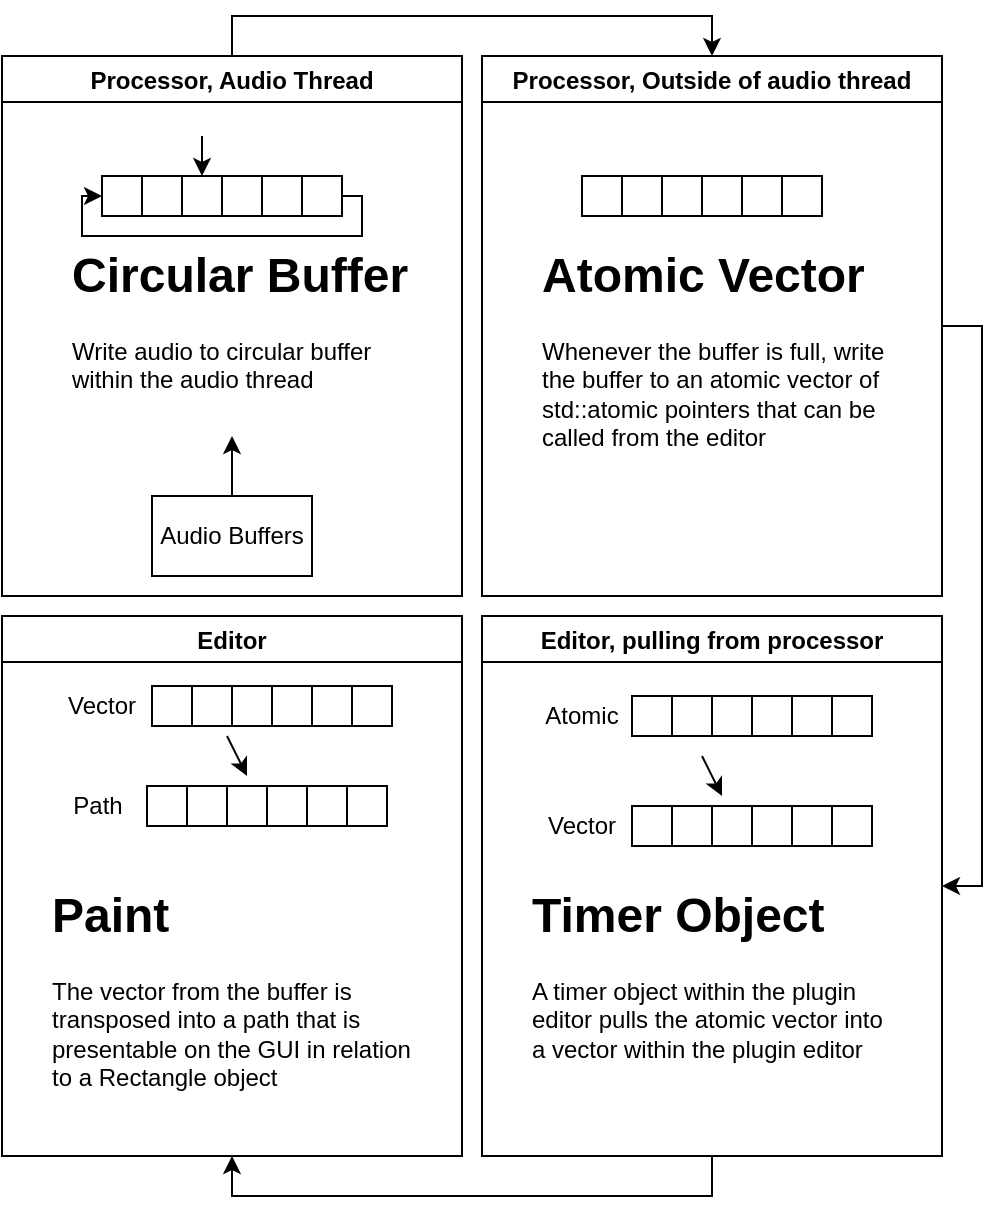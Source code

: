 <mxfile version="20.3.0" type="device"><diagram id="QSFiCn9335PCR9b4c_NI" name="Page-1"><mxGraphModel dx="1123" dy="713" grid="1" gridSize="10" guides="1" tooltips="1" connect="1" arrows="1" fold="1" page="1" pageScale="1" pageWidth="827" pageHeight="1169" math="0" shadow="0"><root><mxCell id="0"/><mxCell id="1" parent="0"/><mxCell id="nVlMyFjh_R1pOyQ6miJx-39" style="edgeStyle=orthogonalEdgeStyle;rounded=0;orthogonalLoop=1;jettySize=auto;html=1;exitX=1;exitY=0.5;exitDx=0;exitDy=0;entryX=1;entryY=0.5;entryDx=0;entryDy=0;" edge="1" parent="1" source="nVlMyFjh_R1pOyQ6miJx-34" target="nVlMyFjh_R1pOyQ6miJx-37"><mxGeometry relative="1" as="geometry"/></mxCell><mxCell id="nVlMyFjh_R1pOyQ6miJx-34" value="Processor, Outside of audio thread" style="swimlane;fillStyle=auto;fillColor=none;" vertex="1" parent="1"><mxGeometry x="320" y="80" width="230" height="270" as="geometry"/></mxCell><mxCell id="nVlMyFjh_R1pOyQ6miJx-28" value="&lt;h1&gt;Atomic Vector&lt;/h1&gt;&lt;div&gt;Whenever the buffer is full, write the buffer to an atomic vector of std::atomic pointers that can be called from the editor&lt;/div&gt;" style="text;html=1;strokeColor=none;fillColor=none;spacing=5;spacingTop=-20;whiteSpace=wrap;overflow=hidden;rounded=0;" vertex="1" parent="nVlMyFjh_R1pOyQ6miJx-34"><mxGeometry x="25" y="90" width="190" height="120" as="geometry"/></mxCell><mxCell id="nVlMyFjh_R1pOyQ6miJx-8" value="" style="rounded=0;whiteSpace=wrap;html=1;" vertex="1" parent="1"><mxGeometry x="130" y="140" width="20" height="20" as="geometry"/></mxCell><mxCell id="nVlMyFjh_R1pOyQ6miJx-9" value="" style="rounded=0;whiteSpace=wrap;html=1;" vertex="1" parent="1"><mxGeometry x="150" y="140" width="20" height="20" as="geometry"/></mxCell><mxCell id="nVlMyFjh_R1pOyQ6miJx-10" value="" style="rounded=0;whiteSpace=wrap;html=1;" vertex="1" parent="1"><mxGeometry x="170" y="140" width="20" height="20" as="geometry"/></mxCell><mxCell id="nVlMyFjh_R1pOyQ6miJx-11" value="" style="rounded=0;whiteSpace=wrap;html=1;" vertex="1" parent="1"><mxGeometry x="190" y="140" width="20" height="20" as="geometry"/></mxCell><mxCell id="nVlMyFjh_R1pOyQ6miJx-12" value="" style="rounded=0;whiteSpace=wrap;html=1;" vertex="1" parent="1"><mxGeometry x="210" y="140" width="20" height="20" as="geometry"/></mxCell><mxCell id="nVlMyFjh_R1pOyQ6miJx-13" value="" style="rounded=0;whiteSpace=wrap;html=1;" vertex="1" parent="1"><mxGeometry x="230" y="140" width="20" height="20" as="geometry"/></mxCell><mxCell id="nVlMyFjh_R1pOyQ6miJx-14" value="" style="endArrow=classic;html=1;rounded=0;exitX=1;exitY=0.5;exitDx=0;exitDy=0;entryX=0;entryY=0.5;entryDx=0;entryDy=0;" edge="1" parent="1" source="nVlMyFjh_R1pOyQ6miJx-13" target="nVlMyFjh_R1pOyQ6miJx-8"><mxGeometry width="50" height="50" relative="1" as="geometry"><mxPoint x="220" y="200" as="sourcePoint"/><mxPoint x="270" y="150" as="targetPoint"/><Array as="points"><mxPoint x="260" y="150"/><mxPoint x="260" y="170"/><mxPoint x="190" y="170"/><mxPoint x="120" y="170"/><mxPoint x="120" y="150"/></Array></mxGeometry></mxCell><mxCell id="nVlMyFjh_R1pOyQ6miJx-15" value="" style="endArrow=classic;html=1;rounded=0;entryX=0.5;entryY=0;entryDx=0;entryDy=0;" edge="1" parent="1" target="nVlMyFjh_R1pOyQ6miJx-10"><mxGeometry width="50" height="50" relative="1" as="geometry"><mxPoint x="180" y="120" as="sourcePoint"/><mxPoint x="220" y="110" as="targetPoint"/></mxGeometry></mxCell><mxCell id="nVlMyFjh_R1pOyQ6miJx-16" value="&lt;h1&gt;Circular Buffer&lt;/h1&gt;&lt;div&gt;Write audio to circular buffer within the audio thread&lt;/div&gt;" style="text;html=1;strokeColor=none;fillColor=none;spacing=5;spacingTop=-20;whiteSpace=wrap;overflow=hidden;rounded=0;" vertex="1" parent="1"><mxGeometry x="110" y="170" width="180" height="90" as="geometry"/></mxCell><mxCell id="nVlMyFjh_R1pOyQ6miJx-20" value="" style="rounded=0;whiteSpace=wrap;html=1;" vertex="1" parent="1"><mxGeometry x="370" y="140" width="20" height="20" as="geometry"/></mxCell><mxCell id="nVlMyFjh_R1pOyQ6miJx-21" value="" style="rounded=0;whiteSpace=wrap;html=1;" vertex="1" parent="1"><mxGeometry x="390" y="140" width="20" height="20" as="geometry"/></mxCell><mxCell id="nVlMyFjh_R1pOyQ6miJx-22" value="" style="rounded=0;whiteSpace=wrap;html=1;" vertex="1" parent="1"><mxGeometry x="410" y="140" width="20" height="20" as="geometry"/></mxCell><mxCell id="nVlMyFjh_R1pOyQ6miJx-23" value="" style="rounded=0;whiteSpace=wrap;html=1;" vertex="1" parent="1"><mxGeometry x="430" y="140" width="20" height="20" as="geometry"/></mxCell><mxCell id="nVlMyFjh_R1pOyQ6miJx-24" value="" style="rounded=0;whiteSpace=wrap;html=1;" vertex="1" parent="1"><mxGeometry x="450" y="140" width="20" height="20" as="geometry"/></mxCell><mxCell id="nVlMyFjh_R1pOyQ6miJx-25" value="" style="rounded=0;whiteSpace=wrap;html=1;" vertex="1" parent="1"><mxGeometry x="470" y="140" width="20" height="20" as="geometry"/></mxCell><mxCell id="nVlMyFjh_R1pOyQ6miJx-32" value="" style="edgeStyle=orthogonalEdgeStyle;rounded=0;orthogonalLoop=1;jettySize=auto;html=1;entryX=0.5;entryY=1;entryDx=0;entryDy=0;" edge="1" parent="1" source="nVlMyFjh_R1pOyQ6miJx-30"><mxGeometry relative="1" as="geometry"><mxPoint x="195" y="270.0" as="targetPoint"/></mxGeometry></mxCell><mxCell id="nVlMyFjh_R1pOyQ6miJx-30" value="Audio Buffers" style="rounded=0;whiteSpace=wrap;html=1;fillStyle=auto;" vertex="1" parent="1"><mxGeometry x="155" y="300" width="80" height="40" as="geometry"/></mxCell><mxCell id="nVlMyFjh_R1pOyQ6miJx-36" style="edgeStyle=orthogonalEdgeStyle;rounded=0;orthogonalLoop=1;jettySize=auto;html=1;exitX=0.5;exitY=0;exitDx=0;exitDy=0;entryX=0.5;entryY=0;entryDx=0;entryDy=0;" edge="1" parent="1" source="nVlMyFjh_R1pOyQ6miJx-33" target="nVlMyFjh_R1pOyQ6miJx-34"><mxGeometry relative="1" as="geometry"/></mxCell><mxCell id="nVlMyFjh_R1pOyQ6miJx-33" value="Processor, Audio Thread" style="swimlane;fillStyle=auto;fillColor=none;" vertex="1" parent="1"><mxGeometry x="80" y="80" width="230" height="270" as="geometry"/></mxCell><mxCell id="nVlMyFjh_R1pOyQ6miJx-74" style="edgeStyle=orthogonalEdgeStyle;rounded=0;orthogonalLoop=1;jettySize=auto;html=1;exitX=0.5;exitY=1;exitDx=0;exitDy=0;entryX=0.5;entryY=1;entryDx=0;entryDy=0;" edge="1" parent="1" source="nVlMyFjh_R1pOyQ6miJx-37" target="nVlMyFjh_R1pOyQ6miJx-58"><mxGeometry relative="1" as="geometry"/></mxCell><mxCell id="nVlMyFjh_R1pOyQ6miJx-37" value="Editor, pulling from processor" style="swimlane;fillStyle=auto;fillColor=none;" vertex="1" parent="1"><mxGeometry x="320" y="360" width="230" height="270" as="geometry"/></mxCell><mxCell id="nVlMyFjh_R1pOyQ6miJx-40" value="&lt;h1&gt;Timer Object&lt;/h1&gt;&lt;div&gt;A timer object within the plugin editor pulls the atomic vector into a vector within the plugin editor&lt;/div&gt;" style="text;html=1;strokeColor=none;fillColor=none;spacing=5;spacingTop=-20;whiteSpace=wrap;overflow=hidden;rounded=0;" vertex="1" parent="nVlMyFjh_R1pOyQ6miJx-37"><mxGeometry x="20" y="130" width="190" height="120" as="geometry"/></mxCell><mxCell id="nVlMyFjh_R1pOyQ6miJx-42" value="" style="rounded=0;whiteSpace=wrap;html=1;" vertex="1" parent="nVlMyFjh_R1pOyQ6miJx-37"><mxGeometry x="75" y="40" width="20" height="20" as="geometry"/></mxCell><mxCell id="nVlMyFjh_R1pOyQ6miJx-43" value="" style="rounded=0;whiteSpace=wrap;html=1;" vertex="1" parent="nVlMyFjh_R1pOyQ6miJx-37"><mxGeometry x="95" y="40" width="20" height="20" as="geometry"/></mxCell><mxCell id="nVlMyFjh_R1pOyQ6miJx-44" value="" style="rounded=0;whiteSpace=wrap;html=1;" vertex="1" parent="nVlMyFjh_R1pOyQ6miJx-37"><mxGeometry x="115" y="40" width="20" height="20" as="geometry"/></mxCell><mxCell id="nVlMyFjh_R1pOyQ6miJx-45" value="" style="rounded=0;whiteSpace=wrap;html=1;" vertex="1" parent="nVlMyFjh_R1pOyQ6miJx-37"><mxGeometry x="135" y="40" width="20" height="20" as="geometry"/></mxCell><mxCell id="nVlMyFjh_R1pOyQ6miJx-46" value="" style="rounded=0;whiteSpace=wrap;html=1;" vertex="1" parent="nVlMyFjh_R1pOyQ6miJx-37"><mxGeometry x="155" y="40" width="20" height="20" as="geometry"/></mxCell><mxCell id="nVlMyFjh_R1pOyQ6miJx-47" value="" style="rounded=0;whiteSpace=wrap;html=1;" vertex="1" parent="nVlMyFjh_R1pOyQ6miJx-37"><mxGeometry x="175" y="40" width="20" height="20" as="geometry"/></mxCell><mxCell id="nVlMyFjh_R1pOyQ6miJx-50" value="Atomic" style="text;html=1;strokeColor=none;fillColor=none;align=center;verticalAlign=middle;whiteSpace=wrap;rounded=0;fillStyle=auto;" vertex="1" parent="nVlMyFjh_R1pOyQ6miJx-37"><mxGeometry x="20" y="35" width="60" height="30" as="geometry"/></mxCell><mxCell id="nVlMyFjh_R1pOyQ6miJx-51" value="" style="rounded=0;whiteSpace=wrap;html=1;" vertex="1" parent="nVlMyFjh_R1pOyQ6miJx-37"><mxGeometry x="75" y="95" width="20" height="20" as="geometry"/></mxCell><mxCell id="nVlMyFjh_R1pOyQ6miJx-52" value="" style="rounded=0;whiteSpace=wrap;html=1;" vertex="1" parent="nVlMyFjh_R1pOyQ6miJx-37"><mxGeometry x="95" y="95" width="20" height="20" as="geometry"/></mxCell><mxCell id="nVlMyFjh_R1pOyQ6miJx-53" value="" style="rounded=0;whiteSpace=wrap;html=1;" vertex="1" parent="nVlMyFjh_R1pOyQ6miJx-37"><mxGeometry x="115" y="95" width="20" height="20" as="geometry"/></mxCell><mxCell id="nVlMyFjh_R1pOyQ6miJx-54" value="" style="rounded=0;whiteSpace=wrap;html=1;" vertex="1" parent="nVlMyFjh_R1pOyQ6miJx-37"><mxGeometry x="135" y="95" width="20" height="20" as="geometry"/></mxCell><mxCell id="nVlMyFjh_R1pOyQ6miJx-55" value="" style="rounded=0;whiteSpace=wrap;html=1;" vertex="1" parent="nVlMyFjh_R1pOyQ6miJx-37"><mxGeometry x="155" y="95" width="20" height="20" as="geometry"/></mxCell><mxCell id="nVlMyFjh_R1pOyQ6miJx-56" value="" style="rounded=0;whiteSpace=wrap;html=1;" vertex="1" parent="nVlMyFjh_R1pOyQ6miJx-37"><mxGeometry x="175" y="95" width="20" height="20" as="geometry"/></mxCell><mxCell id="nVlMyFjh_R1pOyQ6miJx-57" value="Vector" style="text;html=1;strokeColor=none;fillColor=none;align=center;verticalAlign=middle;whiteSpace=wrap;rounded=0;fillStyle=auto;" vertex="1" parent="nVlMyFjh_R1pOyQ6miJx-37"><mxGeometry x="20" y="90" width="60" height="30" as="geometry"/></mxCell><mxCell id="nVlMyFjh_R1pOyQ6miJx-49" value="" style="endArrow=classic;html=1;rounded=0;" edge="1" parent="1"><mxGeometry width="50" height="50" relative="1" as="geometry"><mxPoint x="430" y="430" as="sourcePoint"/><mxPoint x="440" y="450" as="targetPoint"/></mxGeometry></mxCell><mxCell id="nVlMyFjh_R1pOyQ6miJx-58" value="Editor" style="swimlane;fillStyle=auto;fillColor=none;" vertex="1" parent="1"><mxGeometry x="80" y="360" width="230" height="270" as="geometry"/></mxCell><mxCell id="nVlMyFjh_R1pOyQ6miJx-59" value="&lt;h1&gt;Paint&lt;/h1&gt;&lt;div&gt;The vector from the buffer is transposed into a path that is presentable on the GUI in relation to a Rectangle object&lt;/div&gt;" style="text;html=1;strokeColor=none;fillColor=none;spacing=5;spacingTop=-20;whiteSpace=wrap;overflow=hidden;rounded=0;" vertex="1" parent="nVlMyFjh_R1pOyQ6miJx-58"><mxGeometry x="20" y="130" width="190" height="120" as="geometry"/></mxCell><mxCell id="nVlMyFjh_R1pOyQ6miJx-67" value="" style="rounded=0;whiteSpace=wrap;html=1;" vertex="1" parent="nVlMyFjh_R1pOyQ6miJx-58"><mxGeometry x="75" y="35" width="20" height="20" as="geometry"/></mxCell><mxCell id="nVlMyFjh_R1pOyQ6miJx-68" value="" style="rounded=0;whiteSpace=wrap;html=1;" vertex="1" parent="nVlMyFjh_R1pOyQ6miJx-58"><mxGeometry x="95" y="35" width="20" height="20" as="geometry"/></mxCell><mxCell id="nVlMyFjh_R1pOyQ6miJx-69" value="" style="rounded=0;whiteSpace=wrap;html=1;" vertex="1" parent="nVlMyFjh_R1pOyQ6miJx-58"><mxGeometry x="115" y="35" width="20" height="20" as="geometry"/></mxCell><mxCell id="nVlMyFjh_R1pOyQ6miJx-70" value="" style="rounded=0;whiteSpace=wrap;html=1;" vertex="1" parent="nVlMyFjh_R1pOyQ6miJx-58"><mxGeometry x="135" y="35" width="20" height="20" as="geometry"/></mxCell><mxCell id="nVlMyFjh_R1pOyQ6miJx-71" value="" style="rounded=0;whiteSpace=wrap;html=1;" vertex="1" parent="nVlMyFjh_R1pOyQ6miJx-58"><mxGeometry x="155" y="35" width="20" height="20" as="geometry"/></mxCell><mxCell id="nVlMyFjh_R1pOyQ6miJx-72" value="" style="rounded=0;whiteSpace=wrap;html=1;" vertex="1" parent="nVlMyFjh_R1pOyQ6miJx-58"><mxGeometry x="175" y="35" width="20" height="20" as="geometry"/></mxCell><mxCell id="nVlMyFjh_R1pOyQ6miJx-73" value="Vector" style="text;html=1;strokeColor=none;fillColor=none;align=center;verticalAlign=middle;whiteSpace=wrap;rounded=0;fillStyle=auto;" vertex="1" parent="nVlMyFjh_R1pOyQ6miJx-58"><mxGeometry x="20" y="30" width="60" height="30" as="geometry"/></mxCell><mxCell id="nVlMyFjh_R1pOyQ6miJx-75" value="" style="rounded=0;whiteSpace=wrap;html=1;" vertex="1" parent="nVlMyFjh_R1pOyQ6miJx-58"><mxGeometry x="72.5" y="85" width="20" height="20" as="geometry"/></mxCell><mxCell id="nVlMyFjh_R1pOyQ6miJx-76" value="" style="rounded=0;whiteSpace=wrap;html=1;" vertex="1" parent="nVlMyFjh_R1pOyQ6miJx-58"><mxGeometry x="92.5" y="85" width="20" height="20" as="geometry"/></mxCell><mxCell id="nVlMyFjh_R1pOyQ6miJx-77" value="" style="rounded=0;whiteSpace=wrap;html=1;" vertex="1" parent="nVlMyFjh_R1pOyQ6miJx-58"><mxGeometry x="112.5" y="85" width="20" height="20" as="geometry"/></mxCell><mxCell id="nVlMyFjh_R1pOyQ6miJx-78" value="" style="rounded=0;whiteSpace=wrap;html=1;" vertex="1" parent="nVlMyFjh_R1pOyQ6miJx-58"><mxGeometry x="132.5" y="85" width="20" height="20" as="geometry"/></mxCell><mxCell id="nVlMyFjh_R1pOyQ6miJx-79" value="" style="rounded=0;whiteSpace=wrap;html=1;" vertex="1" parent="nVlMyFjh_R1pOyQ6miJx-58"><mxGeometry x="152.5" y="85" width="20" height="20" as="geometry"/></mxCell><mxCell id="nVlMyFjh_R1pOyQ6miJx-80" value="" style="rounded=0;whiteSpace=wrap;html=1;" vertex="1" parent="nVlMyFjh_R1pOyQ6miJx-58"><mxGeometry x="172.5" y="85" width="20" height="20" as="geometry"/></mxCell><mxCell id="nVlMyFjh_R1pOyQ6miJx-81" value="Path" style="text;html=1;strokeColor=none;fillColor=none;align=center;verticalAlign=middle;whiteSpace=wrap;rounded=0;fillStyle=auto;" vertex="1" parent="nVlMyFjh_R1pOyQ6miJx-58"><mxGeometry x="17.5" y="80" width="60" height="30" as="geometry"/></mxCell><mxCell id="nVlMyFjh_R1pOyQ6miJx-82" value="" style="endArrow=classic;html=1;rounded=0;" edge="1" parent="nVlMyFjh_R1pOyQ6miJx-58"><mxGeometry width="50" height="50" relative="1" as="geometry"><mxPoint x="112.5" y="60" as="sourcePoint"/><mxPoint x="122.5" y="80" as="targetPoint"/></mxGeometry></mxCell></root></mxGraphModel></diagram></mxfile>